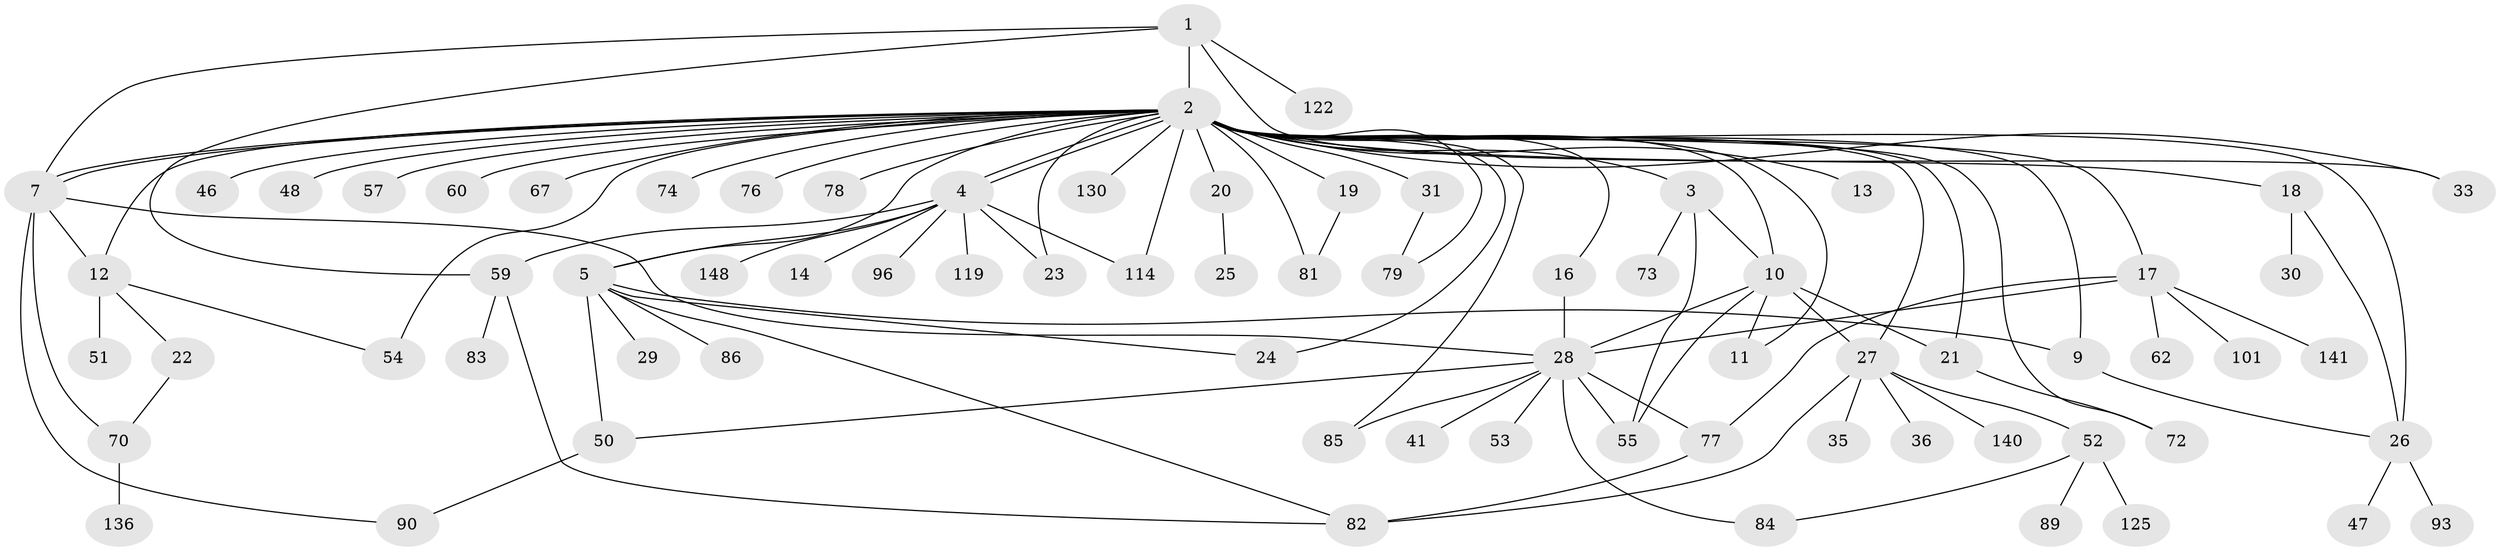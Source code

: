 // original degree distribution, {9: 0.006711409395973154, 54: 0.006711409395973154, 6: 0.053691275167785234, 14: 0.006711409395973154, 8: 0.013422818791946308, 5: 0.026845637583892617, 10: 0.013422818791946308, 3: 0.11409395973154363, 2: 0.2080536912751678, 1: 0.48322147651006714, 19: 0.006711409395973154, 7: 0.006711409395973154, 4: 0.053691275167785234}
// Generated by graph-tools (version 1.1) at 2025/14/03/09/25 04:14:44]
// undirected, 74 vertices, 108 edges
graph export_dot {
graph [start="1"]
  node [color=gray90,style=filled];
  1 [super="+91+43"];
  2 [super="+15+58+61+95+97+112+102+146+117+128+115+120+121+103+42+6+38+129+113+68+8+80+56"];
  3 [super="+37"];
  4 [super="+66"];
  5;
  7;
  9;
  10;
  11;
  12;
  13;
  14;
  16;
  17;
  18;
  19 [super="+49"];
  20;
  21 [super="+39"];
  22 [super="+98+133+44"];
  23;
  24;
  25;
  26 [super="+32"];
  27;
  28 [super="+123+40+75"];
  29 [super="+71+118"];
  30;
  31;
  33 [super="+109+45"];
  35;
  36;
  41;
  46;
  47;
  48 [super="+99"];
  50;
  51 [super="+107"];
  52 [super="+63"];
  53 [super="+135"];
  54 [super="+88"];
  55 [super="+65"];
  57;
  59;
  60;
  62 [super="+92"];
  67;
  70;
  72 [super="+127+87"];
  73;
  74;
  76;
  77;
  78;
  79;
  81;
  82 [super="+134+108"];
  83;
  84;
  85;
  86;
  89;
  90 [super="+144"];
  93;
  96;
  101 [super="+132"];
  114;
  119;
  122 [super="+124"];
  125 [super="+137"];
  130;
  136;
  140;
  141;
  148;
  1 -- 2 [weight=3];
  1 -- 7;
  1 -- 33;
  1 -- 59;
  1 -- 122;
  2 -- 3 [weight=2];
  2 -- 4 [weight=4];
  2 -- 4;
  2 -- 5;
  2 -- 7 [weight=4];
  2 -- 7;
  2 -- 9;
  2 -- 10 [weight=3];
  2 -- 11 [weight=2];
  2 -- 12 [weight=2];
  2 -- 13 [weight=2];
  2 -- 17;
  2 -- 19 [weight=2];
  2 -- 26;
  2 -- 27 [weight=2];
  2 -- 33 [weight=2];
  2 -- 46;
  2 -- 57;
  2 -- 67;
  2 -- 74 [weight=2];
  2 -- 79;
  2 -- 81 [weight=2];
  2 -- 85;
  2 -- 130;
  2 -- 76;
  2 -- 78;
  2 -- 16;
  2 -- 20;
  2 -- 21;
  2 -- 31;
  2 -- 48 [weight=2];
  2 -- 114;
  2 -- 60;
  2 -- 23;
  2 -- 18;
  2 -- 54 [weight=2];
  2 -- 24;
  2 -- 72;
  3 -- 10;
  3 -- 55;
  3 -- 73;
  4 -- 5;
  4 -- 14;
  4 -- 23;
  4 -- 59;
  4 -- 96;
  4 -- 114;
  4 -- 119;
  4 -- 148;
  5 -- 9;
  5 -- 24;
  5 -- 29;
  5 -- 50;
  5 -- 86;
  5 -- 82;
  7 -- 12;
  7 -- 28;
  7 -- 70;
  7 -- 90;
  9 -- 26;
  10 -- 11;
  10 -- 21;
  10 -- 27;
  10 -- 55;
  10 -- 28;
  12 -- 22;
  12 -- 51;
  12 -- 54;
  16 -- 28;
  17 -- 62;
  17 -- 77;
  17 -- 101;
  17 -- 141;
  17 -- 28;
  18 -- 30;
  18 -- 26;
  19 -- 81;
  20 -- 25;
  21 -- 72;
  22 -- 70;
  26 -- 93;
  26 -- 47;
  27 -- 35;
  27 -- 36;
  27 -- 52;
  27 -- 82;
  27 -- 140;
  28 -- 41;
  28 -- 50;
  28 -- 85;
  28 -- 84;
  28 -- 53;
  28 -- 55;
  28 -- 77;
  31 -- 79;
  50 -- 90;
  52 -- 84;
  52 -- 89;
  52 -- 125;
  59 -- 82;
  59 -- 83;
  70 -- 136;
  77 -- 82;
}
